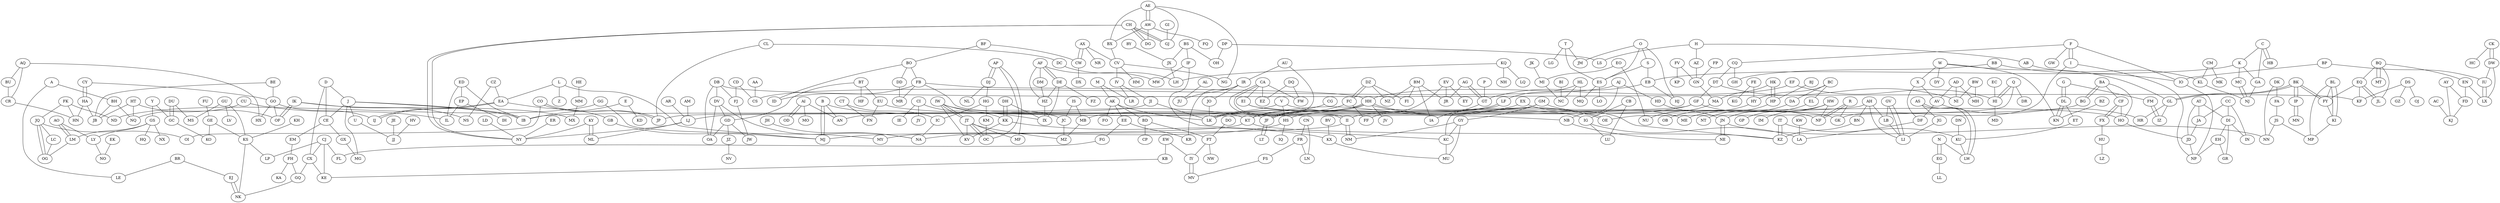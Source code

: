 // random seed 42
graph {
	A [pos="6394,250"];
	B [pos="2750,2232"];
	C [pos="7364,6766"];
	D [pos="8921,869"];
	E [pos="4219,297"];
	F [pos="2186,5053"];
	G [pos="265,1988"];
	H [pos="6498,5449"];
	I [pos="2204,5892"];
	J [pos="8094,64"];
	K [pos="8058,6981"];
	L [pos="3402,1554"];
	M [pos="9572,3365"];
	N [pos="927,967"];
	O [pos="8474,6037"];
	P [pos="8071,7297"];
	Q [pos="5362,9731"];
	R [pos="3785,5520"];
	S [pos="8294,6185"];
	T [pos="8617,5773"];
	U [pos="7045,458"];
	V [pos="2278,2893"];
	W [pos="797,2327"];
	X [pos="1010,2779"];
	Y [pos="6356,3648"];
	Z [pos="3701,2095"];
	AA [pos="2669,9366"];
	AB [pos="6480,6091"];
	AC [pos="1711,7291"];
	AD [pos="1634,3794"];
	AE [pos="9895,6399"];
	AF [pos="5569,6846"];
	AG [pos="8428,7759"];
	AH [pos="2290,321"];
	AI [pos="3154,2677"];
	AJ [pos="2109,9429"];
	AK [pos="8763,3146"];
	AL [pos="6554,3956"];
	AM [pos="9145,4588"];
	AN [pos="2648,2466"];
	AO [pos="5613,2627"];
	AP [pos="5845,8978"];
	AQ [pos="3994,2193"];
	AR [pos="9975,5095"];
	AS [pos="909,471"];
	AT [pos="1096,6274"];
	AU [pos="7920,4221"];
	AV [pos="635,3816"];
	AW [pos="9961,5291"];
	AX [pos="9710,8607"];
	AY [pos="114,7207"];
	AZ [pos="6817,5369"];
	BA [pos="2668,6409"];
	BB [pos="1115,4347"];
	BC [pos="4537,9538"];
	BD [pos="8758,2633"];
	BE [pos="5005,1786"];
	BF [pos="9126,8705"];
	BG [pos="2984,6389"];
	BH [pos="6089,1528"];
	BI [pos="7625,5393"];
	BJ [pos="7786,5303"];
	BK [pos="5,3241"];
	BL [pos="194,9290"];
	BM [pos="8787,8316"];
	BN [pos="3075,579"];
	BO [pos="8780,9469"];
	BP [pos="856,4859"];
	BQ [pos="692,7606"];
	BR [pos="7658,1283"];
	BS [pos="4752,5498"];
	BT [pos="2650,8724"];
	BU [pos="4231,2117"];
	BV [pos="5392,7299"];
	BW [pos="2011,3117"];
	BX [pos="9951,6498"];
	BY [pos="4381,5175"];
	BZ [pos="1210,2246"];
	CA [pos="3380,5883"];
	CB [pos="2301,2202"];
	CC [pos="709,6311"];
	CD [pos="2289,9054"];
	CE [pos="8596,708"];
	CF [pos="2380,6689"];
	CG [pos="2142,1323"];
	CH [pos="9355,5710"];
	CI [pos="4726,7846"];
	CJ [pos="8074,1904"];
	CK [pos="969,4310"];
	CL [pos="4235,4670"];
	CM [pos="7290,6733"];
	CN [pos="9841,984"];
	CO [pos="4026,3393"];
	CP [pos="8616,2486"];
	CQ [pos="1902,4486"];
	CR [pos="4218,2785"];
	CS [pos="2498,9232"];
	CT [pos="4431,8613"];
	CU [pos="5503,505"];
	CV [pos="9992,8360"];
	CW [pos="9689,9263"];
	CX [pos="8486,1663"];
	CY [pos="4856,2137"];
	CZ [pos="4010,586"];
	DA [pos="3789,9853"];
	DB [pos="2652,7840"];
	DC [pos="4550,4230"];
	DD [pos="9573,9954"];
	DE [pos="5557,7184"];
	DF [pos="1547,2967"];
	DG [pos="9687,5791"];
	DH [pos="5421,7479"];
	DI [pos="571,5841"];
	DJ [pos="5028,8527"];
	DK [pos="1574,9607"];
	DL [pos="801,1858"];
	DM [pos="5950,6752"];
	DN [pos="2352,1198"];
	DO [pos="8902,2462"];
	DP [pos="5945,6193"];
	DQ [pos="4192,5836"];
	DR [pos="5227,9347"];
	DS [pos="2042,7161"];
	DT [pos="2386,3957"];
	DU [pos="6716,2999"];
	DV [pos="3161,7518"];
	DW [pos="725,4582"];
	DX [pos="9984,9960"];
	DY [pos="732,2131"];
	DZ [pos="8808,8792"];
	EA [pos="3695,1577"];
	EB [pos="8337,7035"];
	EC [pos="6116,9872"];
	ED [pos="6539,78"];
	EE [pos="8171,2993"];
	EF [pos="6633,9389"];
	EG [pos="1342,1154"];
	EH [pos="1070,5532"];
	EI [pos="2723,6048"];
	EJ [pos="7176,2035"];
	EK [pos="6342,2639"];
	EL [pos="4885,9053"];
	EM [pos="8461,922"];
	EN [pos="35,7711"];
	EO [pos="7412,5516"];
	EP [pos="4276,96"];
	EQ [pos="752,8831"];
	ER [pos="9039,5455"];
	ES [pos="8345,5825"];
	ET [pos="1480,1274"];
	EU [pos="3082,8989"];
	EV [pos="7961,8607"];
	EW [pos="8989,2100"];
	EX [pos="2495,1027"];
	EY [pos="7801,8841"];
	EZ [pos="4063,6206"];
	FA [pos="1545,9298"];
	FB [pos="8646,9762"];
	FC [pos="8107,8814"];
	FD [pos="247,7365"];
	FE [pos="3321,9308"];
	FF [pos="8022,8640"];
	FG [pos="8107,2668"];
	FH [pos="7873,1080"];
	FI [pos="8721,8585"];
	FJ [pos="2224,8165"];
	FK [pos="4603,3051"];
	FL [pos="7953,2275"];
	FM [pos="236,1931"];
	FN [pos="3282,8643"];
	FO [pos="9668,2791"];
	FP [pos="6414,3996"];
	FQ [pos="9811,5362"];
	FR [pos="9392,1153"];
	FS [pos="9704,1785"];
	FT [pos="9625,2654"];
	FU [pos="7285,3136"];
	FV [pos="6062,5114"];
	FW [pos="3851,5765"];
	FX [pos="2547,7087"];
	FY [pos="16,9255"];
	FZ [pos="5384,7194"];
	GA [pos="7419,6706"];
	GB [pos="3642,699"];
	GC [pos="6642,3302"];
	GD [pos="3139,8480"];
	GE [pos="7197,3003"];
	GF [pos="3092,4083"];
	GG [pos="4024,2956"];
	GH [pos="1272,4204"];
	GI [pos="9403,6773"];
	GJ [pos="9028,6155"];
	GK [pos="3009,5479"];
	GL [pos="4,2869"];
	GM [pos="4298,5799"];
	GN [pos="6547,4649"];
	GO [pos="4421,2137"];
	GP [pos="4731,9011"];
	GQ [pos="7960,1696"];
	GR [pos="847,5154"];
	GS [pos="6329,3351"];
	GT [pos="8184,7511"];
	GU [pos="6727,2246"];
	GV [pos="1991,244"];
	GW [pos="2448,4751"];
	GX [pos="8497,728"];
	GY [pos="4144,6297"];
	GZ [pos="1944,6963"];
	HA [pos="4943,2439"];
	HB [pos="7509,7700"];
	HC [pos="1065,4251"];
	HD [pos="1758,9579"];
	HE [pos="5179,502"];
	HF [pos="2491,8483"];
	HG [pos="4564,8014"];
	HH [pos="6675,9878"];
	HI [pos="5954,9500"];
	HJ [pos="8914,6126"];
	HK [pos="7192,5047"];
	HL [pos="8305,5478"];
	HM [pos="8972,7436"];
	HN [pos="4746,2591"];
	HO [pos="2472,6376"];
	HP [pos="7658,5212"];
	HQ [pos="6267,2745"];
	HR [pos="774,2857"];
	HS [pos="2717,3197"];
	HT [pos="5401,1383"];
	HU [pos="2312,6939"];
	HV [pos="7064,642"];
	HW [pos="4075,5426"];
	HX [pos="4157,2068"];
	HY [pos="4201,9048"];
	HZ [pos="5840,6955"];
	IA [pos="8567,7655"];
	IB [pos="3803,58"];
	IC [pos="3517,7534"];
	ID [pos="8534,9534"];
	IE [pos="4190,7475"];
	IF [pos="5461,6032"];
	IG [pos="2205,2194"];
	IH [pos="4358,290"];
	II [pos="3361,6791"];
	IJ [pos="4043,1650"];
	IK [pos="4673,1276"];
	IL [pos="6222,269"];
	IM [pos="3940,5643"];
	IN [pos="271,6427"];
	IO [pos="1356,4616"];
	IP [pos="502,3791"];
	IQ [pos="2116,3268"];
	IR [pos="7612,3791"];
	IS [pos="7520,8319"];
	IT [pos="2522,819"];
	IU [pos="193,5394"];
	IV [pos="9999,3499"];
	IW [pos="6501,7812"];
	IX [pos="6517,7542"];
	IY [pos="9496,1993"];
	IZ [pos="203,1523"];
	JA [pos="1262,6694"];
	JB [pos="5639,2179"];
	JC [pos="6994,7668"];
	JD [pos="1677,6072"];
	JE [pos="7479,1145"];
	JF [pos="8193,9647"];
	JG [pos="1080,256"];
	JH [pos="3119,6773"];
	JI [pos="9581,3966"];
	JJ [pos="7150,759"];
	JK [pos="6906,6272"];
	JL [pos="1019,7724"];
	JM [pos="8502,6004"];
	JN [pos="1210,9838"];
	JO [pos="7826,3472"];
	JP [pos="4283,3705"];
	JQ [pos="5059,3412"];
	JR [pos="8495,8223"];
	JS [pos="1055,9607"];
	JT [pos="6355,8287"];
	JU [pos="7073,4354"];
	JV [pos="7337,9654"];
	JW [pos="2700,8081"];
	JX [pos="5381,4834"];
	JY [pos="4355,7310"];
	JZ [pos="2683,8517"];
	KA [pos="8307,866"];
	KB [pos="8816,2438"];
	KC [pos="4647,6103"];
	KD [pos="3789,286"];
	KE [pos="8509,1818"];
	KF [pos="2121,7978"];
	KG [pos="3403,8803"];
	KH [pos="7011,2762"];
	KI [pos="101,9480"];
	KJ [pos="856,7200"];
	KK [pos="4885,7581"];
	KL [pos="6906,6459"];
	KM [pos="4908,7929"];
	KN [pos="930,2215"];
	KO [pos="6917,3062"];
	KP [pos="5815,4732"];
	KQ [pos="5309,4255"];
	KR [pos="7459,3307"];
	KS [pos="7028,2709"];
	KT [pos="2514,1206"];
	KU [pos="1925,1195"];
	KV [pos="5358,7621"];
	KW [pos="1851,2163"];
	KX [pos="4841,7245"];
	KY [pos="9766,5246"];
	KZ [pos="2829,1005"];
	LA [pos="1941,2274"];
	LB [pos="1794,141"];
	LC [pos="5341,2743"];
	LD [pos="9742,5533"];
	LE [pos="6974,1262"];
	LF [pos="8684,4908"];
	LG [pos="8727,5740"];
	LH [pos="4693,4404"];
	LI [pos="1843,513"];
	LJ [pos="9410,4777"];
	LK [pos="8221,4007"];
	LL [pos="536,1491"];
	LM [pos="5628,3038"];
	LN [pos="9939,1184"];
	LO [pos="7644,6063"];
	LP [pos="7907,2256"];
	LQ [pos="5225,4505"];
	LR [pos="9900,3053"];
	LS [pos="6210,6096"];
	LT [pos="7400,9475"];
	LU [pos="2077,2110"];
	LV [pos="6604,1570"];
	LW [pos="1738,750"];
	LX [pos="26,4505"];
	LY [pos="5938,2912"];
	LZ [pos="2314,7069"];
	MA [pos="7029,4540"];
	MB [pos="6873,9239"];
	MC [pos="7878,6250"];
	MD [pos="6611,9336"];
	ME [pos="4251,5445"];
	MF [pos="6476,9084"];
	MG [pos="8266,714"];
	MH [pos="1659,3076"];
	MI [pos="7489,5692"];
	MJ [pos="2886,1243"];
	MK [pos="6886,6997"];
	ML [pos="9426,5004"];
	MM [pos="4937,804"];
	MN [pos="398,4320"];
	MO [pos="3223,2503"];
	MP [pos="913,9619"];
	MQ [pos="8359,5751"];
	MR [pos="9507,9995"];
	MS [pos="6722,2695"];
	MT [pos="402,7562"];
	MU [pos="4705,6515"];
	MV [pos="9160,1814"];
	MW [pos="5853,6347"];
	MX [pos="4917,912"];
	MY [pos="3479,3333"];
	MZ [pos="6701,8577"];
	NA [pos="3298,6936"];
	NB [pos="2882,9451"];
	NC [pos="8135,5500"];
	ND [pos="4548,3145"];
	NE [pos="3232,9701"];
	NF [pos="4041,5145"];
	NG [pos="9881,6576"];
	NH [pos="5425,4132"];
	NI [pos="1875,3617"];
	NJ [pos="7564,6254"];
	NK [pos="7599,2035"];
	NL [pos="5492,9276"];
	NM [pos="4381,6982"];
	NN [pos="1214,9731"];
	NO [pos="6088,2392"];
	NP [pos="1583,5508"];
	NQ [pos="5522,932"];
	NR [pos="9922,9129"];
	NS [pos="4614,1174"];
	NT [pos="8321,4983"];
	NU [pos="7166,5088"];
	NV [pos="2734,8347"];
	NW [pos="9802,2437"];
	NX [pos="5512,3835"];
	NY [pos="9218,5082"];
	NZ [pos="8793,8640"];
	OA [pos="2762,7900"];
	OB [pos="4149,9342"];
	OC [pos="5077,8205"];
	OD [pos="2828,2985"];
	OE [pos="5869,9989"];
	OF [pos="4896,1485"];
	OG [pos="5385,3451"];
	OH [pos="5519,5434"];
	OI [pos="4553,3217"];
	OJ [pos="1886,6974"];
	CQ -- DT;
	DE -- FZ;
	CA -- EI;
	FT -- NW;
	BR -- EJ;
	FB -- JF;
	ER -- NY;
	GY -- NM;
	CH -- NY;
	IT -- KZ;
	AZ -- GN;
	GQ -- NK;
	GF -- HS;
	HW -- NF;
	GO -- OF;
	AW -- FQ;
	EG -- LL;
	HA -- JB;
	AS -- LW;
	IV -- LR;
	N -- LW;
	GS -- HQ;
	EU -- FN;
	LF -- LK;
	BC -- DA;
	GC -- KO;
	BS -- JX;
	DB -- FJ;
	BC -- HY;
	CL -- DC;
	CE -- GX;
	AF -- MW;
	FD -- KJ;
	CK -- DW;
	GG -- MY;
	GU -- LV;
	I -- GK;
	FR -- LN;
	LM -- OG;
	IF -- MW;
	GB -- MJ;
	CW -- DX;
	T -- ES;
	CY -- GO;
	MI -- NC;
	CF -- FX;
	F -- GW;
	AK -- BD;
	GM -- ME;
	L -- MJ;
	ET -- KU;
	CJ -- FL;
	KS -- LP;
	D -- CX;
	AK -- EE;
	HH -- OE;
	JO -- LK;
	AJ -- CS;
	JT -- MZ;
	CA -- II;
	EN -- FD;
	KK -- KV;
	GF -- NF;
	AW -- DG;
	EQ -- FY;
	C -- HB;
	BC -- EL;
	IP -- MN;
	E -- KD;
	HA -- HN;
	CY -- HA;
	GY -- KC;
	HY -- OB;
	P -- GT;
	AK -- LK;
	AC -- KJ;
	JH -- NA;
	U -- JJ;
	EX -- KT;
	J -- U;
	ES -- MQ;
	FE -- KG;
	BE -- JB;
	GS -- NX;
	IK -- OF;
	AF -- DE;
	GI -- GJ;
	CI -- KK;
	KB -- KE;
	FB -- MR;
	GE -- KS;
	X -- DF;
	JQ -- OI;
	CO -- JP;
	CK -- HC;
	GD -- JZ;
	A -- BH;
	KW -- LA;
	AQ -- HX;
	JD -- NP;
	AF -- HZ;
	EF -- HI;
	HV -- JJ;
	GE -- KO;
	AE -- GJ;
	DZ -- FC;
	AT -- JA;
	BD -- CP;
	JE -- JJ;
	EQ -- JL;
	DO -- FT;
	LJ -- NY;
	AV -- HR;
	EA -- GB;
	GY -- MU;
	AR -- LJ;
	N -- EG;
	AD -- MH;
	BT -- EU;
	HG -- KM;
	R -- NF;
	AQ -- CR;
	BF -- CW;
	BQ -- MT;
	CU -- IL;
	DS -- KF;
	JT -- MF;
	HH -- JF;
	Y -- GC;
	AJ -- HD;
	JX -- LH;
	GS -- LY;
	AI -- OD;
	H -- AB;
	CA -- FW;
	FP -- GN;
	BA -- HO;
	DA -- JN;
	EW -- IY;
	O -- ES;
	I -- NP;
	GV -- LB;
	HS -- IQ;
	JI -- LK;
	GO -- HX;
	EI -- HO;
	HZ -- IX;
	DP -- LS;
	EP -- IL;
	AA -- CS;
	A -- LE;
	FH -- KA;
	BE -- GO;
	KC -- MU;
	EE -- FG;
	HW -- IM;
	CI -- JY;
	EN -- LX;
	CF -- HO;
	DS -- OJ;
	DV -- OA;
	CJ -- CX;
	FT -- IY;
	AX -- NR;
	IC -- NA;
	HU -- LZ;
	BX -- CV;
	EJ -- NK;
	IV -- JI;
	BO -- ID;
	CH -- GJ;
	BM -- NZ;
	CO -- OI;
	FV -- KP;
	BS -- IF;
	BL -- MP;
	AI -- AN;
	KY -- NY;
	CX -- GQ;
	CE -- EM;
	DZ -- FI;
	AE -- BX;
	CV -- HM;
	W -- GL;
	MB -- MZ;
	BB -- IO;
	EB -- HJ;
	BY -- JX;
	MC -- NJ;
	IW -- KV;
	EC -- HI;
	KK -- KX;
	C -- K;
	GV -- LI;
	B -- AN;
	Q -- DR;
	AS -- JG;
	BK -- IP;
	DP -- OH;
	AX -- CW;
	HK -- MA;
	HH -- MB;
	BM -- JR;
	II -- NA;
	EU -- NB;
	ED -- IB;
	JC -- MZ;
	CL -- JP;
	FS -- MV;
	HT -- OF;
	CV -- IV;
	GN -- MA;
	LD -- NY;
	ED -- IL;
	V -- IG;
	W -- KN;
	EI -- GK;
	IG -- LU;
	CX -- KE;
	EX -- KZ;
	IY -- MV;
	AQ -- BU;
	AV -- DF;
	IU -- LX;
	GO -- IJ;
	CC -- JA;
	BK -- FY;
	DQ -- EZ;
	CM -- MK;
	AY -- FD;
	AF -- DM;
	AO -- LY;
	EE -- KR;
	AH -- BN;
	F -- I;
	CT -- IC;
	BQ -- EN;
	B -- MJ;
	HE -- MM;
	BD -- FT;
	BA -- CF;
	DW -- IU;
	IK -- MX;
	AD -- AV;
	JQ -- LC;
	Y -- GS;
	AM -- LJ;
	AP -- MF;
	EO -- NU;
	BI -- NC;
	HW -- ME;
	CB -- IG;
	AH -- LI;
	DU -- GC;
	IW -- IX;
	GU -- MS;
	FR -- FS;
	AL -- JU;
	DH -- IX;
	HK -- HP;
	DV -- NA;
	JF -- LT;
	AP -- DJ;
	CZ -- EA;
	W -- X;
	II -- NM;
	BJ -- HP;
	FK -- JQ;
	EO -- MI;
	FH -- GQ;
	IS -- JC;
	BZ -- KN;
	CZ -- NS;
	FJ -- JW;
	ES -- LO;
	AB -- KL;
	IS -- MB;
	JS -- NN;
	AG -- JR;
	KQ -- NH;
	EK -- NO;
	FX -- HU;
	CI -- IE;
	X -- AV;
	DU -- MS;
	BH -- JB;
	KX -- MU;
	M -- LR;
	HP -- NT;
	GD -- JW;
	KQ -- LH;
	DT -- GF;
	BN -- KZ;
	KI -- MP;
	CM -- KL;
	CN -- FR;
	AI -- MO;
	FV -- GN;
	E -- IB;
	DJ -- NL;
	L -- Z;
	HH -- JV;
	G -- DL;
	FK -- HN;
	DB -- KF;
	FA -- JS;
	BF -- BO;
	BW -- NI;
	IG -- LA;
	DN -- KU;
	EP -- IH;
	BK -- GL;
	FE -- HY;
	CU -- NQ;
	NB -- NE;
	AY -- KJ;
	KT -- MJ;
	CN -- LN;
	DT -- NI;
	S -- EB;
	BB -- GH;
	BW -- MH;
	FY -- KI;
	AK -- FO;
	JA -- JD;
	J -- IB;
	LJ -- ML;
	FG -- FL;
	DK -- NN;
	IR -- KR;
	BQ -- JL;
	BP -- IU;
	DZ -- NZ;
	CV -- NG;
	T -- LG;
	AU -- LK;
	S -- ES;
	DS -- GZ;
	KM -- OC;
	H -- LS;
	GU -- KS;
	JK -- MI;
	IR -- JU;
	CT -- FN;
	F -- CQ;
	HI -- MD;
	C -- GA;
	JG -- LI;
	CG -- KT;
	DC -- LH;
	BT -- HF;
	BP -- IO;
	IW -- JC;
	K -- EB;
	CJ -- LP;
	DQ -- FW;
	FC -- JF;
	O -- S;
	IF -- KC;
	LY -- NO;
	BS -- OH;
	AG -- GT;
	DB -- OA;
	AE -- AW;
	MA -- NU;
	EA -- IJ;
	BO -- DD;
	BM -- FI;
	J -- CE;
	W -- DY;
	DE -- IX;
	T -- JM;
	HO -- JD;
	DD -- MR;
	CQ -- GH;
	GT -- IA;
	HL -- MQ;
	GA -- NJ;
	FM -- IZ;
	DF -- LA;
	AD -- NI;
	AT -- DI;
	JI -- LJ;
	CC -- IN;
	GG -- ND;
	ED -- EP;
	HT -- JB;
	EQ -- KF;
	DV -- GD;
	AH -- LB;
	IO -- NP;
	EV -- EY;
	CB -- LU;
	FC -- FF;
	BT -- GD;
	EV -- JR;
	JN -- NN;
	CR -- HN;
	G -- FM;
	CD -- CS;
	EM -- FH;
	CD -- FJ;
	B -- KT;
	F -- IO;
	EB -- GT;
	DJ -- HG;
	BM -- IA;
	KL -- NJ;
	J -- MG;
	GS -- LM;
	HD -- JN;
	DB -- DV;
	FU -- GE;
	GL -- HR;
	IK -- NS;
	KS -- NK;
	D -- CE;
	FK -- ND;
	DI -- GR;
	CH -- DG;
	BL -- KI;
	GL -- IZ;
	AX -- CV;
	JS -- MP;
	GM -- GY;
	CC -- DI;
	JT -- KV;
	DI -- EH;
	BU -- CR;
	FB -- HH;
	EV -- FF;
	AP -- OC;
	EH -- GR;
	L -- EA;
	CJ -- KE;
	HS -- MY;
	AH -- IB;
	DL -- ET;
	BA -- BG;
	Q -- OE;
	KH -- KS;
	DK -- FA;
	AO -- LM;
	AJ -- NB;
	AT -- JD;
	BG -- II;
	O -- JM;
	CA -- EZ;
	DW -- LX;
	M -- AK;
	DE -- HZ;
	R -- GK;
	EL -- GP;
	K -- MC;
	KY -- ML;
	JN -- NE;
	HL -- LF;
	EH -- NP;
	K -- GA;
	KQ -- LQ;
	V -- HS;
	GF -- JP;
	JZ -- NV;
	KT -- KZ;
	O -- HJ;
	BV -- KX;
	MM -- MX;
	GD -- OA;
	GM -- KC;
	LB -- LI;
	V -- AN;
	EW -- KB;
	AW -- BX;
	IT -- KU;
	LC -- OG;
	AU -- IR;
	HG -- IC;
	BL -- FY;
	BH -- NQ;
	FB -- ID;
	GX -- MG;
	D -- J;
	HT -- NQ;
	Q -- HI;
	H -- AZ;
	BR -- LE;
	HL -- NC;
	JT -- OC;
	DI -- IN;
	DH -- KK;
	JQ -- OG;
	DM -- HZ;
	BQ -- EQ;
	AE -- NG;
	BO -- FB;
	IR -- JO;
	KU -- LW;
	DL -- KN;
	IW -- JT;
	EF -- HH;
	CH -- NY;
	IT -- KZ;
	AS -- LW;
	LF -- LK;
	CK -- DW;
	CF -- FX;
	HH -- OE;
	CA -- II;
	C -- HB;
	IP -- MN;
	CY -- HA;
	IK -- OF;
	AF -- DE;
	CO -- JP;
	DZ -- FC;
	EQ -- JL;
	N -- EG;
	R -- NF;
	BQ -- MT;
	HH -- JF;
	AI -- OD;
	EJ -- NK;
	CH -- GJ;
	MC -- NJ;
	GV -- LI;
	BK -- IP;
	AX -- CW;
	IY -- MV;
	IU -- LX;
	BK -- FY;
	F -- I;
	B -- MJ;
	DU -- GC;
	HK -- HP;
	JF -- LT;
	AP -- DJ;
	II -- NM;
	G -- DL;
	BK -- GL;
	J -- IB;
	AG -- GT;
	AE -- AW;
	EA -- IJ;
	FM -- IZ;
	CH -- DG;
	BL -- KI;
	BA -- BG;
	AO -- LM;
	KY -- ML;
	JN -- NE;
	Q -- HI;
	JT -- OC;
	DH -- KK;
	JQ -- OG;
	DL -- KN;
	IW -- JT;
}
